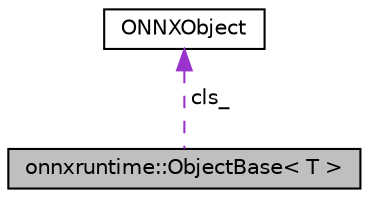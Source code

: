 digraph "onnxruntime::ObjectBase&lt; T &gt;"
{
  edge [fontname="Helvetica",fontsize="10",labelfontname="Helvetica",labelfontsize="10"];
  node [fontname="Helvetica",fontsize="10",shape=record];
  Node1 [label="onnxruntime::ObjectBase\< T \>",height=0.2,width=0.4,color="black", fillcolor="grey75", style="filled", fontcolor="black"];
  Node2 -> Node1 [dir="back",color="darkorchid3",fontsize="10",style="dashed",label=" cls_" ,fontname="Helvetica"];
  Node2 [label="ONNXObject",height=0.2,width=0.4,color="black", fillcolor="white", style="filled",URL="$structONNXObject.html"];
}
